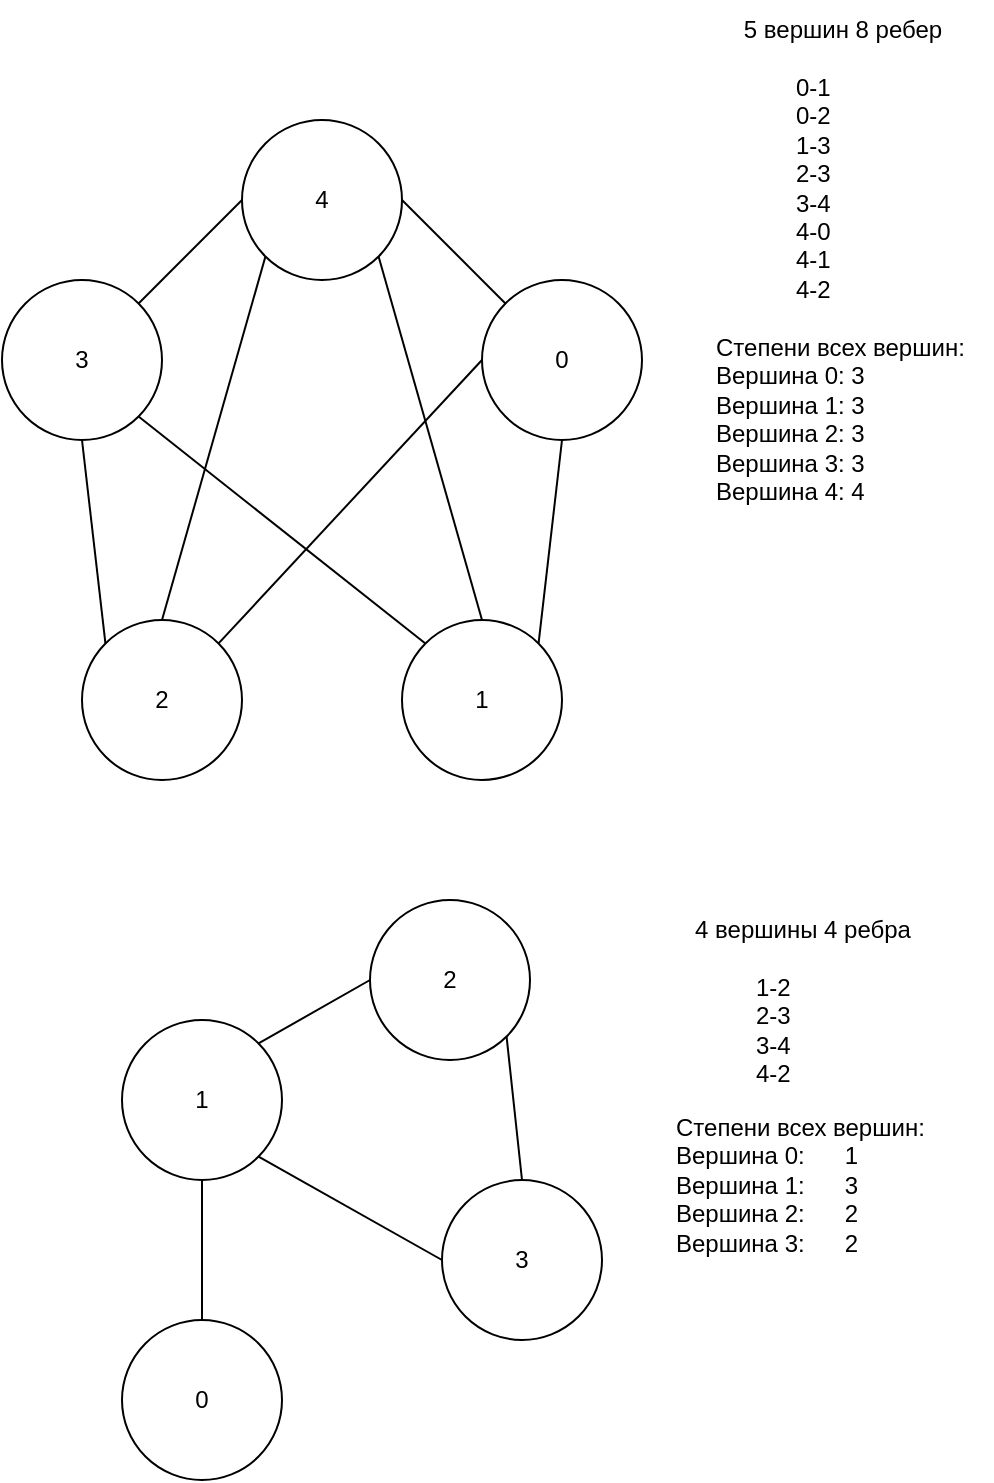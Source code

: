 <mxfile version="22.1.11" type="device">
  <diagram name="Страница — 1" id="9Cxa7UFDRMC9ZDxqAGTg">
    <mxGraphModel dx="541" dy="1892" grid="1" gridSize="10" guides="1" tooltips="1" connect="1" arrows="1" fold="1" page="1" pageScale="1" pageWidth="827" pageHeight="1169" math="0" shadow="0">
      <root>
        <mxCell id="0" />
        <mxCell id="1" parent="0" />
        <mxCell id="fm5eaoWmc_Ifg7wQIcX8-1" value="1" style="ellipse;whiteSpace=wrap;html=1;aspect=fixed;" vertex="1" parent="1">
          <mxGeometry x="390" y="280" width="80" height="80" as="geometry" />
        </mxCell>
        <mxCell id="fm5eaoWmc_Ifg7wQIcX8-2" value="2" style="ellipse;whiteSpace=wrap;html=1;aspect=fixed;" vertex="1" parent="1">
          <mxGeometry x="230" y="280" width="80" height="80" as="geometry" />
        </mxCell>
        <mxCell id="fm5eaoWmc_Ifg7wQIcX8-3" value="0" style="ellipse;whiteSpace=wrap;html=1;aspect=fixed;" vertex="1" parent="1">
          <mxGeometry x="430" y="110" width="80" height="80" as="geometry" />
        </mxCell>
        <mxCell id="fm5eaoWmc_Ifg7wQIcX8-4" value="4" style="ellipse;whiteSpace=wrap;html=1;aspect=fixed;" vertex="1" parent="1">
          <mxGeometry x="310" y="30" width="80" height="80" as="geometry" />
        </mxCell>
        <mxCell id="fm5eaoWmc_Ifg7wQIcX8-5" value="3" style="ellipse;whiteSpace=wrap;html=1;aspect=fixed;" vertex="1" parent="1">
          <mxGeometry x="190" y="110" width="80" height="80" as="geometry" />
        </mxCell>
        <mxCell id="fm5eaoWmc_Ifg7wQIcX8-6" value="0-1&#xa;0-2&#xa;1-3&#xa;2-3&#xa;3-4&#xa;4-0&#xa;4-1&#xa;4-2" style="text;whiteSpace=wrap;html=1;" vertex="1" parent="1">
          <mxGeometry x="585" width="50" height="140" as="geometry" />
        </mxCell>
        <mxCell id="fm5eaoWmc_Ifg7wQIcX8-7" value="" style="endArrow=none;html=1;rounded=0;entryX=1;entryY=0;entryDx=0;entryDy=0;exitX=0;exitY=0.5;exitDx=0;exitDy=0;" edge="1" parent="1" source="fm5eaoWmc_Ifg7wQIcX8-4" target="fm5eaoWmc_Ifg7wQIcX8-5">
          <mxGeometry width="50" height="50" relative="1" as="geometry">
            <mxPoint x="370" y="300" as="sourcePoint" />
            <mxPoint x="420" y="250" as="targetPoint" />
          </mxGeometry>
        </mxCell>
        <mxCell id="fm5eaoWmc_Ifg7wQIcX8-8" value="" style="endArrow=none;html=1;rounded=0;entryX=0;entryY=0;entryDx=0;entryDy=0;exitX=1;exitY=0.5;exitDx=0;exitDy=0;" edge="1" parent="1" source="fm5eaoWmc_Ifg7wQIcX8-4" target="fm5eaoWmc_Ifg7wQIcX8-3">
          <mxGeometry width="50" height="50" relative="1" as="geometry">
            <mxPoint x="320" y="80" as="sourcePoint" />
            <mxPoint x="258" y="132" as="targetPoint" />
          </mxGeometry>
        </mxCell>
        <mxCell id="fm5eaoWmc_Ifg7wQIcX8-9" value="" style="endArrow=none;html=1;rounded=0;entryX=0.5;entryY=1;entryDx=0;entryDy=0;exitX=0;exitY=0;exitDx=0;exitDy=0;" edge="1" parent="1" source="fm5eaoWmc_Ifg7wQIcX8-2" target="fm5eaoWmc_Ifg7wQIcX8-5">
          <mxGeometry width="50" height="50" relative="1" as="geometry">
            <mxPoint x="330" y="90" as="sourcePoint" />
            <mxPoint x="268" y="142" as="targetPoint" />
          </mxGeometry>
        </mxCell>
        <mxCell id="fm5eaoWmc_Ifg7wQIcX8-10" value="" style="endArrow=none;html=1;rounded=0;entryX=0.5;entryY=0;entryDx=0;entryDy=0;exitX=0;exitY=1;exitDx=0;exitDy=0;" edge="1" parent="1" source="fm5eaoWmc_Ifg7wQIcX8-4" target="fm5eaoWmc_Ifg7wQIcX8-2">
          <mxGeometry width="50" height="50" relative="1" as="geometry">
            <mxPoint x="340" y="100" as="sourcePoint" />
            <mxPoint x="278" y="152" as="targetPoint" />
          </mxGeometry>
        </mxCell>
        <mxCell id="fm5eaoWmc_Ifg7wQIcX8-11" value="" style="endArrow=none;html=1;rounded=0;entryX=0.5;entryY=0;entryDx=0;entryDy=0;exitX=1;exitY=1;exitDx=0;exitDy=0;" edge="1" parent="1" source="fm5eaoWmc_Ifg7wQIcX8-4" target="fm5eaoWmc_Ifg7wQIcX8-1">
          <mxGeometry width="50" height="50" relative="1" as="geometry">
            <mxPoint x="350" y="110" as="sourcePoint" />
            <mxPoint x="288" y="162" as="targetPoint" />
          </mxGeometry>
        </mxCell>
        <mxCell id="fm5eaoWmc_Ifg7wQIcX8-12" value="" style="endArrow=none;html=1;rounded=0;entryX=1;entryY=0;entryDx=0;entryDy=0;exitX=0;exitY=0.5;exitDx=0;exitDy=0;" edge="1" parent="1" source="fm5eaoWmc_Ifg7wQIcX8-3" target="fm5eaoWmc_Ifg7wQIcX8-2">
          <mxGeometry width="50" height="50" relative="1" as="geometry">
            <mxPoint x="381" y="240" as="sourcePoint" />
            <mxPoint x="319" y="292" as="targetPoint" />
          </mxGeometry>
        </mxCell>
        <mxCell id="fm5eaoWmc_Ifg7wQIcX8-13" value="" style="endArrow=none;html=1;rounded=0;entryX=1;entryY=0;entryDx=0;entryDy=0;exitX=0.5;exitY=1;exitDx=0;exitDy=0;" edge="1" parent="1" source="fm5eaoWmc_Ifg7wQIcX8-3" target="fm5eaoWmc_Ifg7wQIcX8-1">
          <mxGeometry width="50" height="50" relative="1" as="geometry">
            <mxPoint x="370" y="130" as="sourcePoint" />
            <mxPoint x="308" y="182" as="targetPoint" />
          </mxGeometry>
        </mxCell>
        <mxCell id="fm5eaoWmc_Ifg7wQIcX8-14" value="" style="endArrow=none;html=1;rounded=0;entryX=0;entryY=0;entryDx=0;entryDy=0;exitX=1;exitY=1;exitDx=0;exitDy=0;" edge="1" parent="1" source="fm5eaoWmc_Ifg7wQIcX8-5" target="fm5eaoWmc_Ifg7wQIcX8-1">
          <mxGeometry width="50" height="50" relative="1" as="geometry">
            <mxPoint x="450" y="170" as="sourcePoint" />
            <mxPoint x="308" y="302" as="targetPoint" />
          </mxGeometry>
        </mxCell>
        <mxCell id="fm5eaoWmc_Ifg7wQIcX8-15" value="5 вершин 8 ребер" style="text;html=1;align=center;verticalAlign=middle;resizable=0;points=[];autosize=1;strokeColor=none;fillColor=none;" vertex="1" parent="1">
          <mxGeometry x="550" y="-30" width="120" height="30" as="geometry" />
        </mxCell>
        <mxCell id="fm5eaoWmc_Ifg7wQIcX8-16" value="Степени всех вершин:&#xa;Вершина 0:      3&#xa;Вершина 1:      3&#xa;Вершина 2:      3&#xa;Вершина 3:      3&#xa;Вершина 4:      4" style="text;whiteSpace=wrap;html=1;" vertex="1" parent="1">
          <mxGeometry x="545" y="130" width="130" height="110" as="geometry" />
        </mxCell>
        <mxCell id="fm5eaoWmc_Ifg7wQIcX8-17" value="3" style="ellipse;whiteSpace=wrap;html=1;aspect=fixed;" vertex="1" parent="1">
          <mxGeometry x="410" y="560" width="80" height="80" as="geometry" />
        </mxCell>
        <mxCell id="fm5eaoWmc_Ifg7wQIcX8-18" value="0" style="ellipse;whiteSpace=wrap;html=1;aspect=fixed;" vertex="1" parent="1">
          <mxGeometry x="250" y="630" width="80" height="80" as="geometry" />
        </mxCell>
        <mxCell id="fm5eaoWmc_Ifg7wQIcX8-20" value="2" style="ellipse;whiteSpace=wrap;html=1;aspect=fixed;" vertex="1" parent="1">
          <mxGeometry x="374" y="420" width="80" height="80" as="geometry" />
        </mxCell>
        <mxCell id="fm5eaoWmc_Ifg7wQIcX8-21" value="1" style="ellipse;whiteSpace=wrap;html=1;aspect=fixed;" vertex="1" parent="1">
          <mxGeometry x="250" y="480" width="80" height="80" as="geometry" />
        </mxCell>
        <mxCell id="fm5eaoWmc_Ifg7wQIcX8-22" value="" style="endArrow=none;html=1;rounded=0;entryX=1;entryY=0;entryDx=0;entryDy=0;exitX=0;exitY=0.5;exitDx=0;exitDy=0;" edge="1" parent="1" source="fm5eaoWmc_Ifg7wQIcX8-20" target="fm5eaoWmc_Ifg7wQIcX8-21">
          <mxGeometry width="50" height="50" relative="1" as="geometry">
            <mxPoint x="430" y="670" as="sourcePoint" />
            <mxPoint x="480" y="620" as="targetPoint" />
          </mxGeometry>
        </mxCell>
        <mxCell id="fm5eaoWmc_Ifg7wQIcX8-24" value="" style="endArrow=none;html=1;rounded=0;entryX=0.5;entryY=1;entryDx=0;entryDy=0;exitX=0.5;exitY=0;exitDx=0;exitDy=0;" edge="1" parent="1" source="fm5eaoWmc_Ifg7wQIcX8-18" target="fm5eaoWmc_Ifg7wQIcX8-21">
          <mxGeometry width="50" height="50" relative="1" as="geometry">
            <mxPoint x="390" y="460" as="sourcePoint" />
            <mxPoint x="328" y="512" as="targetPoint" />
          </mxGeometry>
        </mxCell>
        <mxCell id="fm5eaoWmc_Ifg7wQIcX8-26" value="" style="endArrow=none;html=1;rounded=0;entryX=0.5;entryY=0;entryDx=0;entryDy=0;exitX=1;exitY=1;exitDx=0;exitDy=0;" edge="1" parent="1" source="fm5eaoWmc_Ifg7wQIcX8-20" target="fm5eaoWmc_Ifg7wQIcX8-17">
          <mxGeometry width="50" height="50" relative="1" as="geometry">
            <mxPoint x="410" y="480" as="sourcePoint" />
            <mxPoint x="348" y="532" as="targetPoint" />
          </mxGeometry>
        </mxCell>
        <mxCell id="fm5eaoWmc_Ifg7wQIcX8-29" value="" style="endArrow=none;html=1;rounded=0;entryX=0;entryY=0.5;entryDx=0;entryDy=0;exitX=1;exitY=1;exitDx=0;exitDy=0;" edge="1" parent="1" source="fm5eaoWmc_Ifg7wQIcX8-21" target="fm5eaoWmc_Ifg7wQIcX8-17">
          <mxGeometry width="50" height="50" relative="1" as="geometry">
            <mxPoint x="510" y="540" as="sourcePoint" />
            <mxPoint x="368" y="672" as="targetPoint" />
          </mxGeometry>
        </mxCell>
        <mxCell id="fm5eaoWmc_Ifg7wQIcX8-30" value="4 вершины 4 ребра" style="text;html=1;align=center;verticalAlign=middle;resizable=0;points=[];autosize=1;strokeColor=none;fillColor=none;" vertex="1" parent="1">
          <mxGeometry x="525" y="420" width="130" height="30" as="geometry" />
        </mxCell>
        <mxCell id="fm5eaoWmc_Ifg7wQIcX8-31" value="1-2&lt;br&gt;2-3&lt;br&gt;3-4&lt;br&gt;4-2" style="text;whiteSpace=wrap;html=1;" vertex="1" parent="1">
          <mxGeometry x="565" y="450" width="50" height="70" as="geometry" />
        </mxCell>
        <mxCell id="fm5eaoWmc_Ifg7wQIcX8-32" value="Степени всех вершин:&#xa;Вершина 0:      1&#xa;Вершина 1:      3&#xa;Вершина 2:      2&#xa;Вершина 3:      2" style="text;whiteSpace=wrap;" vertex="1" parent="1">
          <mxGeometry x="525" y="520" width="160" height="100" as="geometry" />
        </mxCell>
      </root>
    </mxGraphModel>
  </diagram>
</mxfile>
